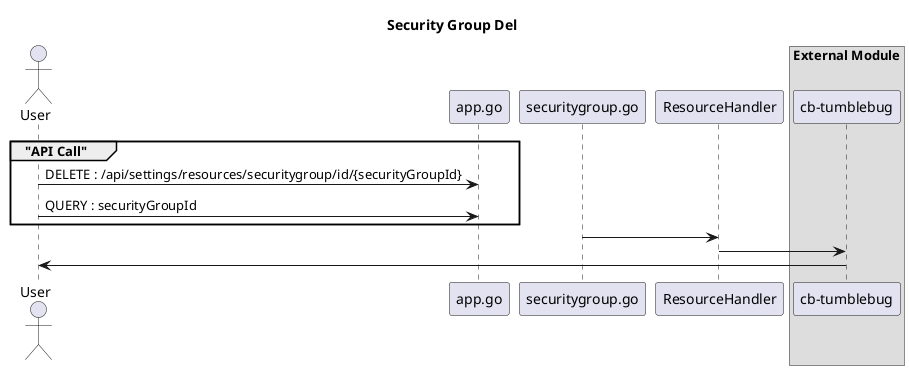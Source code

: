 @startuml
title "Security Group Del"

actor User as user

participant "app.go" as app
participant "securitygroup.go" as route
participant "ResourceHandler" as handler
box "External Module"
participant "cb-tumblebug" as tumblebug
end box

group "API Call"
user -> app : DELETE : /api/settings/resources/securitygroup/id/{securityGroupId}
user -> app : QUERY : securityGroupId
end
route -> handler
handler -> tumblebug
tumblebug -> user


@enduml